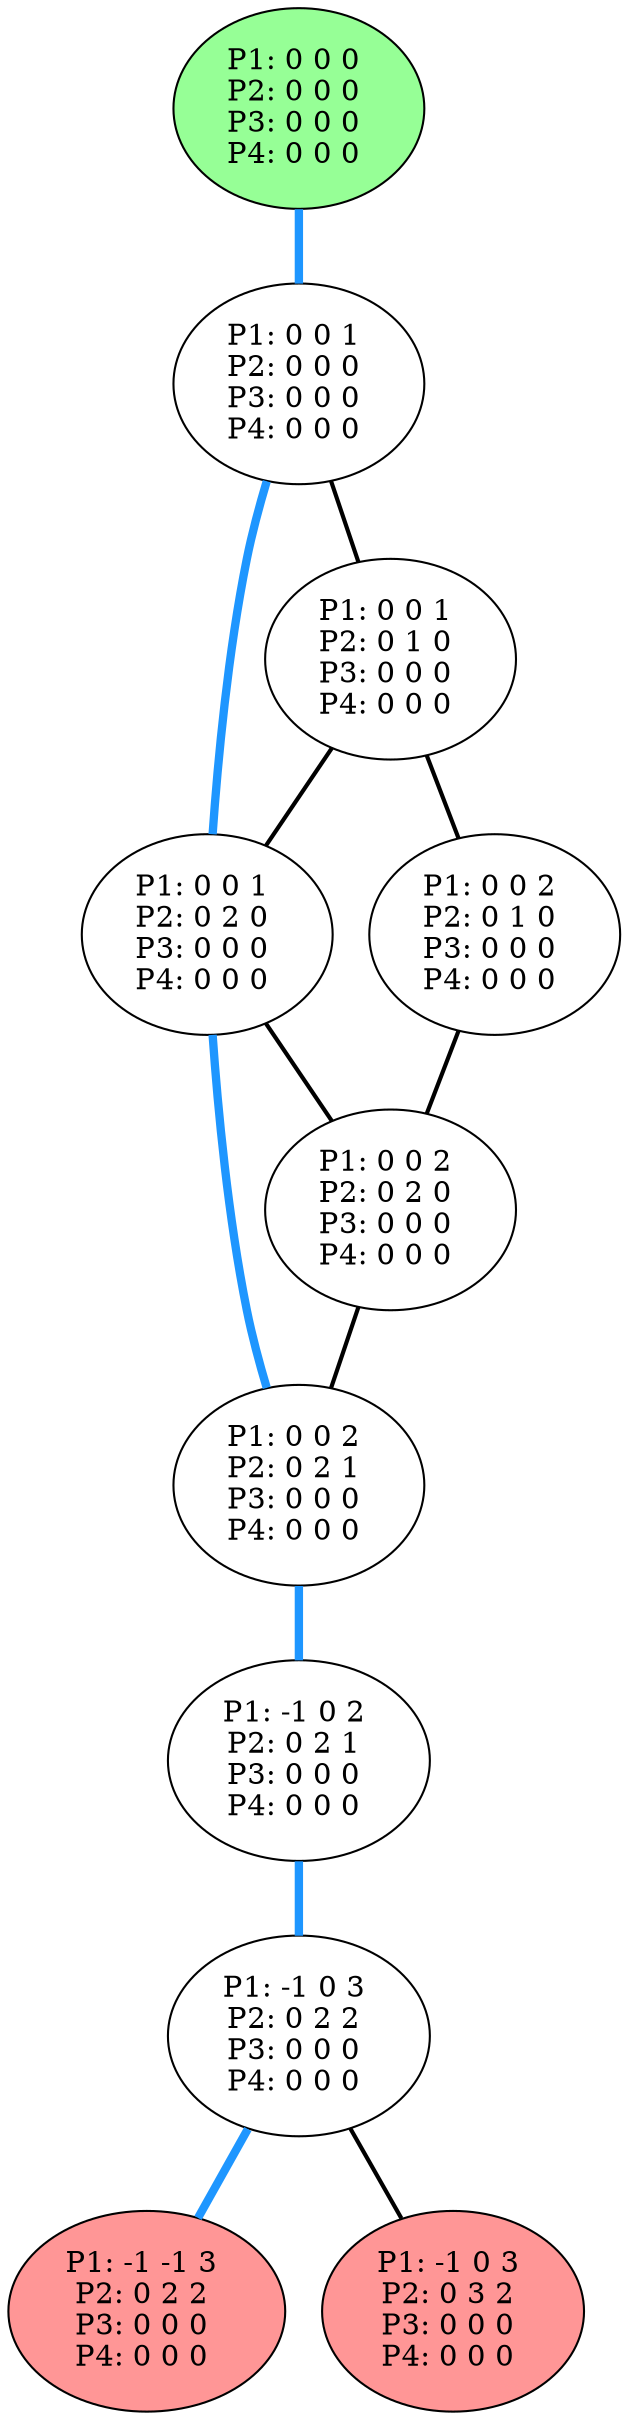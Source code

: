 graph G {
color = "black"
0 [label = "P1: 0 0 0 
P2: 0 0 0 
P3: 0 0 0 
P4: 0 0 0 
",  style="filled", fillcolor = "#96FF96"];
1 [label = "P1: 0 0 1 
P2: 0 0 0 
P3: 0 0 0 
P4: 0 0 0 
"];
2 [label = "P1: 0 0 1 
P2: 0 1 0 
P3: 0 0 0 
P4: 0 0 0 
"];
3 [label = "P1: 0 0 1 
P2: 0 2 0 
P3: 0 0 0 
P4: 0 0 0 
"];
4 [label = "P1: 0 0 2 
P2: 0 1 0 
P3: 0 0 0 
P4: 0 0 0 
"];
5 [label = "P1: 0 0 2 
P2: 0 2 0 
P3: 0 0 0 
P4: 0 0 0 
"];
6 [label = "P1: 0 0 2 
P2: 0 2 1 
P3: 0 0 0 
P4: 0 0 0 
"];
7 [label = "P1: -1 0 2 
P2: 0 2 1 
P3: 0 0 0 
P4: 0 0 0 
"];
8 [label = "P1: -1 0 3 
P2: 0 2 2 
P3: 0 0 0 
P4: 0 0 0 
"];
9 [label = "P1: -1 -1 3 
P2: 0 2 2 
P3: 0 0 0 
P4: 0 0 0 
",  style="filled", fillcolor = "#FF9696"];
10 [label = "P1: -1 0 3 
P2: 0 3 2 
P3: 0 0 0 
P4: 0 0 0 
",  style="filled", fillcolor = "#FF9696"];
edge [style=bold];
0 -- 1 [color="#1E96FF", penwidth=4.0];

1 -- 2 [color=black];
1 -- 3 [color="#1E96FF", penwidth=4.0];

2 -- 4 [color=black];
2 -- 3 [color=black];

3 -- 5 [color=black];
3 -- 6 [color="#1E96FF", penwidth=4.0];

4 -- 5 [color=black];

5 -- 6 [color=black];

6 -- 7 [color="#1E96FF", penwidth=4.0];

7 -- 8 [color="#1E96FF", penwidth=4.0];

8 -- 9 [color="#1E96FF", penwidth=4.0];
8 -- 10 [color=black];



}
